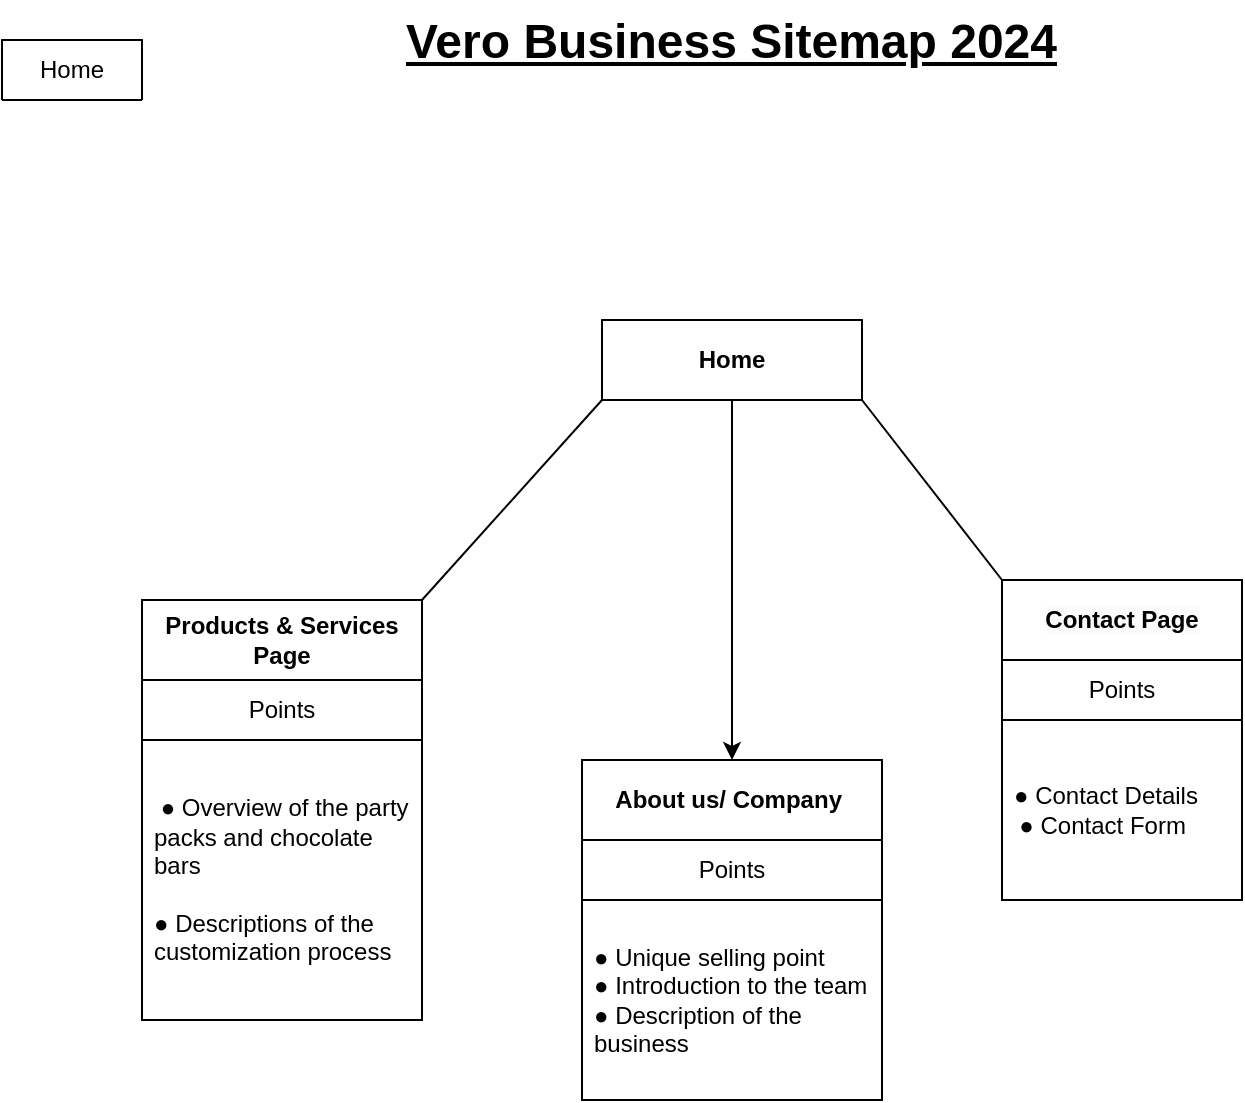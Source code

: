 <mxfile version="24.8.2">
  <diagram name="Page-1" id="A0hWKiQMjQSMnbhwBFXc">
    <mxGraphModel dx="985" dy="640" grid="1" gridSize="10" guides="1" tooltips="1" connect="1" arrows="1" fold="1" page="1" pageScale="1" pageWidth="850" pageHeight="1100" math="0" shadow="0">
      <root>
        <mxCell id="0" />
        <mxCell id="1" parent="0" />
        <mxCell id="HKQunx7O__zHXJOCFJla-1" value="Home" style="swimlane;fontStyle=0;childLayout=stackLayout;horizontal=1;startSize=30;horizontalStack=0;resizeParent=1;resizeParentMax=0;resizeLast=0;collapsible=1;marginBottom=0;whiteSpace=wrap;html=1;" parent="1" vertex="1" collapsed="1">
          <mxGeometry x="40" y="30" width="70" height="30" as="geometry">
            <mxRectangle x="40" y="30" width="140" height="120" as="alternateBounds" />
          </mxGeometry>
        </mxCell>
        <mxCell id="HKQunx7O__zHXJOCFJla-2" value="About us/ Company&amp;nbsp;" style="text;strokeColor=none;fillColor=none;align=left;verticalAlign=middle;spacingLeft=4;spacingRight=4;overflow=hidden;points=[[0,0.5],[1,0.5]];portConstraint=eastwest;rotatable=0;whiteSpace=wrap;html=1;" parent="HKQunx7O__zHXJOCFJla-1" vertex="1">
          <mxGeometry y="30" width="140" height="30" as="geometry" />
        </mxCell>
        <mxCell id="HKQunx7O__zHXJOCFJla-3" value="Products &amp;amp; Services Page" style="text;strokeColor=none;fillColor=none;align=left;verticalAlign=middle;spacingLeft=4;spacingRight=4;overflow=hidden;points=[[0,0.5],[1,0.5]];portConstraint=eastwest;rotatable=0;whiteSpace=wrap;html=1;" parent="HKQunx7O__zHXJOCFJla-1" vertex="1">
          <mxGeometry y="60" width="140" height="30" as="geometry" />
        </mxCell>
        <mxCell id="HKQunx7O__zHXJOCFJla-4" value="Contact Page" style="text;strokeColor=none;fillColor=none;align=left;verticalAlign=middle;spacingLeft=4;spacingRight=4;overflow=hidden;points=[[0,0.5],[1,0.5]];portConstraint=eastwest;rotatable=0;whiteSpace=wrap;html=1;" parent="HKQunx7O__zHXJOCFJla-1" vertex="1">
          <mxGeometry y="90" width="140" height="30" as="geometry" />
        </mxCell>
        <mxCell id="HKQunx7O__zHXJOCFJla-5" value="&lt;b&gt;Home&lt;/b&gt;" style="rounded=0;whiteSpace=wrap;html=1;" parent="1" vertex="1">
          <mxGeometry x="340" y="170" width="130" height="40" as="geometry" />
        </mxCell>
        <mxCell id="HKQunx7O__zHXJOCFJla-7" value="" style="endArrow=classic;html=1;rounded=0;exitX=0.5;exitY=1;exitDx=0;exitDy=0;entryX=0.5;entryY=0;entryDx=0;entryDy=0;" parent="1" source="HKQunx7O__zHXJOCFJla-5" target="HKQunx7O__zHXJOCFJla-9" edge="1">
          <mxGeometry width="50" height="50" relative="1" as="geometry">
            <mxPoint x="380" y="300" as="sourcePoint" />
            <mxPoint x="390" y="320" as="targetPoint" />
          </mxGeometry>
        </mxCell>
        <mxCell id="HKQunx7O__zHXJOCFJla-9" value="&lt;span style=&quot;text-align: left;&quot;&gt;&lt;b&gt;About us/ Company&amp;nbsp;&lt;/b&gt;&lt;/span&gt;" style="rounded=0;whiteSpace=wrap;html=1;" parent="1" vertex="1">
          <mxGeometry x="330" y="390" width="150" height="40" as="geometry" />
        </mxCell>
        <mxCell id="HKQunx7O__zHXJOCFJla-10" value="" style="endArrow=none;html=1;rounded=0;entryX=0;entryY=1;entryDx=0;entryDy=0;exitX=1;exitY=0;exitDx=0;exitDy=0;" parent="1" source="HKQunx7O__zHXJOCFJla-17" target="HKQunx7O__zHXJOCFJla-5" edge="1">
          <mxGeometry width="50" height="50" relative="1" as="geometry">
            <mxPoint x="253" y="313" as="sourcePoint" />
            <mxPoint x="520" y="290" as="targetPoint" />
          </mxGeometry>
        </mxCell>
        <mxCell id="HKQunx7O__zHXJOCFJla-13" value="&lt;span style=&quot;color: rgb(0, 0, 0); font-family: Helvetica; font-size: 12px; font-style: normal; font-variant-ligatures: normal; font-variant-caps: normal; letter-spacing: normal; orphans: 2; text-align: left; text-indent: 0px; text-transform: none; widows: 2; word-spacing: 0px; -webkit-text-stroke-width: 0px; white-space: normal; background-color: rgb(251, 251, 251); text-decoration-thickness: initial; text-decoration-style: initial; text-decoration-color: initial; float: none; display: inline !important;&quot;&gt;&lt;b&gt;Contact Page&lt;/b&gt;&lt;/span&gt;" style="rounded=0;whiteSpace=wrap;html=1;" parent="1" vertex="1">
          <mxGeometry x="540" y="300" width="120" height="40" as="geometry" />
        </mxCell>
        <mxCell id="HKQunx7O__zHXJOCFJla-17" value="&lt;b style=&quot;text-align: left;&quot;&gt;Products &amp;amp; Services Page&lt;/b&gt;" style="rounded=0;whiteSpace=wrap;html=1;" parent="1" vertex="1">
          <mxGeometry x="110" y="310" width="140" height="40" as="geometry" />
        </mxCell>
        <mxCell id="HKQunx7O__zHXJOCFJla-20" value="" style="endArrow=none;html=1;rounded=0;exitX=1;exitY=1;exitDx=0;exitDy=0;entryX=0;entryY=0;entryDx=0;entryDy=0;" parent="1" source="HKQunx7O__zHXJOCFJla-5" target="HKQunx7O__zHXJOCFJla-13" edge="1">
          <mxGeometry width="50" height="50" relative="1" as="geometry">
            <mxPoint x="470" y="330" as="sourcePoint" />
            <mxPoint x="530" y="310" as="targetPoint" />
          </mxGeometry>
        </mxCell>
        <mxCell id="zaC_Tw9AJUwiArD0EuJi-2" value="&lt;h1 style=&quot;margin-top: 0px;&quot;&gt;&lt;u&gt;Vero Business Sitemap 2024&lt;/u&gt;&lt;/h1&gt;" style="text;html=1;whiteSpace=wrap;overflow=hidden;rounded=0;" vertex="1" parent="1">
          <mxGeometry x="240" y="10" width="340" height="50" as="geometry" />
        </mxCell>
        <mxCell id="zaC_Tw9AJUwiArD0EuJi-3" value="Points" style="swimlane;fontStyle=0;childLayout=stackLayout;horizontal=1;startSize=30;horizontalStack=0;resizeParent=1;resizeParentMax=0;resizeLast=0;collapsible=1;marginBottom=0;whiteSpace=wrap;html=1;" vertex="1" parent="1">
          <mxGeometry x="330" y="430" width="150" height="130" as="geometry" />
        </mxCell>
        <mxCell id="zaC_Tw9AJUwiArD0EuJi-4" value="● Unique selling point&lt;br&gt;● Introduction to the team&amp;nbsp;&lt;div&gt;● Description of the business&lt;/div&gt;" style="text;strokeColor=none;fillColor=none;align=left;verticalAlign=middle;spacingLeft=4;spacingRight=4;overflow=hidden;points=[[0,0.5],[1,0.5]];portConstraint=eastwest;rotatable=0;whiteSpace=wrap;html=1;" vertex="1" parent="zaC_Tw9AJUwiArD0EuJi-3">
          <mxGeometry y="30" width="150" height="100" as="geometry" />
        </mxCell>
        <mxCell id="zaC_Tw9AJUwiArD0EuJi-11" value="Points" style="swimlane;fontStyle=0;childLayout=stackLayout;horizontal=1;startSize=30;horizontalStack=0;resizeParent=1;resizeParentMax=0;resizeLast=0;collapsible=1;marginBottom=0;whiteSpace=wrap;html=1;" vertex="1" parent="1">
          <mxGeometry x="540" y="340" width="120" height="120" as="geometry" />
        </mxCell>
        <mxCell id="zaC_Tw9AJUwiArD0EuJi-12" value="&lt;div style=&quot;text-align: center;&quot;&gt;&lt;span style=&quot;text-align: left; background-color: initial;&quot;&gt;● Contact Details&lt;/span&gt;&lt;/div&gt;&lt;div style=&quot;text-align: center;&quot;&gt;&lt;span style=&quot;text-align: left;&quot;&gt;● Contact Form&amp;nbsp;&lt;/span&gt;&lt;/div&gt;" style="text;strokeColor=none;fillColor=none;align=left;verticalAlign=middle;spacingLeft=4;spacingRight=4;overflow=hidden;points=[[0,0.5],[1,0.5]];portConstraint=eastwest;rotatable=0;whiteSpace=wrap;html=1;" vertex="1" parent="zaC_Tw9AJUwiArD0EuJi-11">
          <mxGeometry y="30" width="120" height="90" as="geometry" />
        </mxCell>
        <mxCell id="zaC_Tw9AJUwiArD0EuJi-15" value="Points" style="swimlane;fontStyle=0;childLayout=stackLayout;horizontal=1;startSize=30;horizontalStack=0;resizeParent=1;resizeParentMax=0;resizeLast=0;collapsible=1;marginBottom=0;whiteSpace=wrap;html=1;" vertex="1" parent="1">
          <mxGeometry x="110" y="350" width="140" height="170" as="geometry" />
        </mxCell>
        <mxCell id="zaC_Tw9AJUwiArD0EuJi-18" value="&amp;nbsp;● Overview of the party packs and chocolate bars&lt;div&gt;&lt;br&gt;&lt;div&gt;● Descriptions of the customization process&lt;/div&gt;&lt;/div&gt;" style="text;strokeColor=none;fillColor=none;align=left;verticalAlign=middle;spacingLeft=4;spacingRight=4;overflow=hidden;points=[[0,0.5],[1,0.5]];portConstraint=eastwest;rotatable=0;whiteSpace=wrap;html=1;" vertex="1" parent="zaC_Tw9AJUwiArD0EuJi-15">
          <mxGeometry y="30" width="140" height="140" as="geometry" />
        </mxCell>
      </root>
    </mxGraphModel>
  </diagram>
</mxfile>
